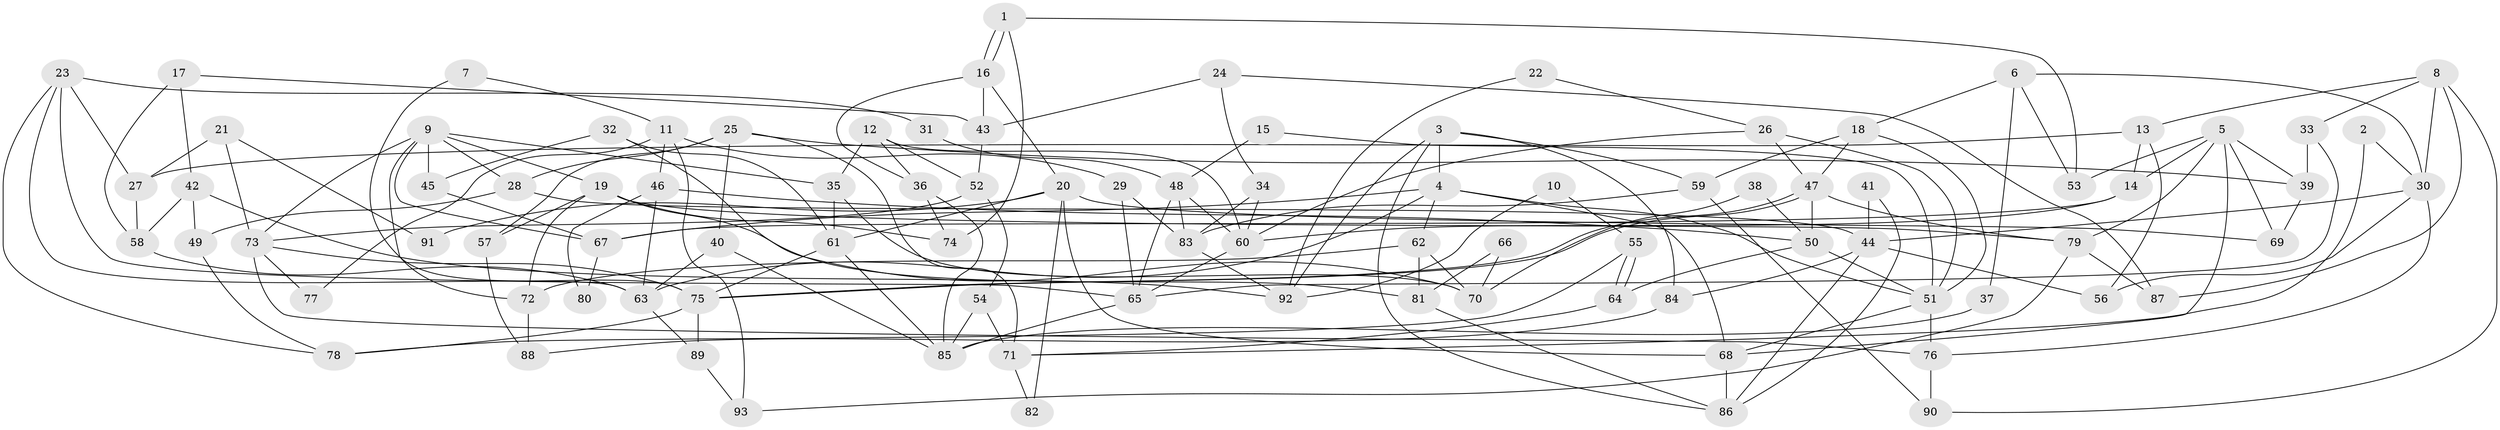 // coarse degree distribution, {8: 0.014925373134328358, 5: 0.1791044776119403, 6: 0.16417910447761194, 11: 0.014925373134328358, 4: 0.208955223880597, 9: 0.029850746268656716, 10: 0.014925373134328358, 2: 0.14925373134328357, 3: 0.208955223880597, 7: 0.014925373134328358}
// Generated by graph-tools (version 1.1) at 2025/51/03/04/25 22:51:21]
// undirected, 93 vertices, 186 edges
graph export_dot {
  node [color=gray90,style=filled];
  1;
  2;
  3;
  4;
  5;
  6;
  7;
  8;
  9;
  10;
  11;
  12;
  13;
  14;
  15;
  16;
  17;
  18;
  19;
  20;
  21;
  22;
  23;
  24;
  25;
  26;
  27;
  28;
  29;
  30;
  31;
  32;
  33;
  34;
  35;
  36;
  37;
  38;
  39;
  40;
  41;
  42;
  43;
  44;
  45;
  46;
  47;
  48;
  49;
  50;
  51;
  52;
  53;
  54;
  55;
  56;
  57;
  58;
  59;
  60;
  61;
  62;
  63;
  64;
  65;
  66;
  67;
  68;
  69;
  70;
  71;
  72;
  73;
  74;
  75;
  76;
  77;
  78;
  79;
  80;
  81;
  82;
  83;
  84;
  85;
  86;
  87;
  88;
  89;
  90;
  91;
  92;
  93;
  1 -- 53;
  1 -- 16;
  1 -- 16;
  1 -- 74;
  2 -- 30;
  2 -- 71;
  3 -- 59;
  3 -- 4;
  3 -- 84;
  3 -- 86;
  3 -- 92;
  4 -- 68;
  4 -- 51;
  4 -- 62;
  4 -- 63;
  4 -- 67;
  5 -- 69;
  5 -- 79;
  5 -- 14;
  5 -- 39;
  5 -- 53;
  5 -- 68;
  6 -- 18;
  6 -- 30;
  6 -- 37;
  6 -- 53;
  7 -- 75;
  7 -- 11;
  8 -- 13;
  8 -- 30;
  8 -- 33;
  8 -- 87;
  8 -- 90;
  9 -- 35;
  9 -- 19;
  9 -- 28;
  9 -- 45;
  9 -- 67;
  9 -- 72;
  9 -- 73;
  10 -- 55;
  10 -- 92;
  11 -- 93;
  11 -- 46;
  11 -- 29;
  11 -- 77;
  12 -- 36;
  12 -- 60;
  12 -- 35;
  12 -- 52;
  13 -- 56;
  13 -- 14;
  13 -- 27;
  14 -- 67;
  14 -- 60;
  15 -- 51;
  15 -- 48;
  16 -- 43;
  16 -- 20;
  16 -- 36;
  17 -- 42;
  17 -- 58;
  17 -- 43;
  18 -- 51;
  18 -- 47;
  18 -- 59;
  19 -- 74;
  19 -- 72;
  19 -- 57;
  19 -- 70;
  19 -- 79;
  20 -- 61;
  20 -- 68;
  20 -- 69;
  20 -- 82;
  20 -- 91;
  21 -- 27;
  21 -- 73;
  21 -- 91;
  22 -- 26;
  22 -- 92;
  23 -- 63;
  23 -- 27;
  23 -- 31;
  23 -- 65;
  23 -- 78;
  24 -- 43;
  24 -- 34;
  24 -- 87;
  25 -- 39;
  25 -- 71;
  25 -- 28;
  25 -- 40;
  25 -- 57;
  26 -- 47;
  26 -- 60;
  26 -- 51;
  27 -- 58;
  28 -- 44;
  28 -- 49;
  29 -- 65;
  29 -- 83;
  30 -- 76;
  30 -- 44;
  30 -- 56;
  31 -- 48;
  32 -- 45;
  32 -- 81;
  32 -- 61;
  33 -- 65;
  33 -- 39;
  34 -- 83;
  34 -- 60;
  35 -- 70;
  35 -- 61;
  36 -- 85;
  36 -- 74;
  37 -- 85;
  38 -- 50;
  38 -- 70;
  39 -- 69;
  40 -- 85;
  40 -- 63;
  41 -- 44;
  41 -- 86;
  42 -- 49;
  42 -- 92;
  42 -- 58;
  43 -- 52;
  44 -- 86;
  44 -- 56;
  44 -- 84;
  45 -- 67;
  46 -- 50;
  46 -- 63;
  46 -- 80;
  47 -- 79;
  47 -- 75;
  47 -- 75;
  47 -- 50;
  48 -- 83;
  48 -- 65;
  48 -- 60;
  49 -- 78;
  50 -- 51;
  50 -- 64;
  51 -- 68;
  51 -- 76;
  52 -- 73;
  52 -- 54;
  54 -- 85;
  54 -- 71;
  55 -- 64;
  55 -- 64;
  55 -- 78;
  57 -- 88;
  58 -- 63;
  59 -- 90;
  59 -- 83;
  60 -- 65;
  61 -- 75;
  61 -- 85;
  62 -- 72;
  62 -- 70;
  62 -- 81;
  63 -- 89;
  64 -- 71;
  65 -- 85;
  66 -- 81;
  66 -- 70;
  67 -- 80;
  68 -- 86;
  71 -- 82;
  72 -- 88;
  73 -- 75;
  73 -- 76;
  73 -- 77;
  75 -- 78;
  75 -- 89;
  76 -- 90;
  79 -- 87;
  79 -- 93;
  81 -- 86;
  83 -- 92;
  84 -- 88;
  89 -- 93;
}
